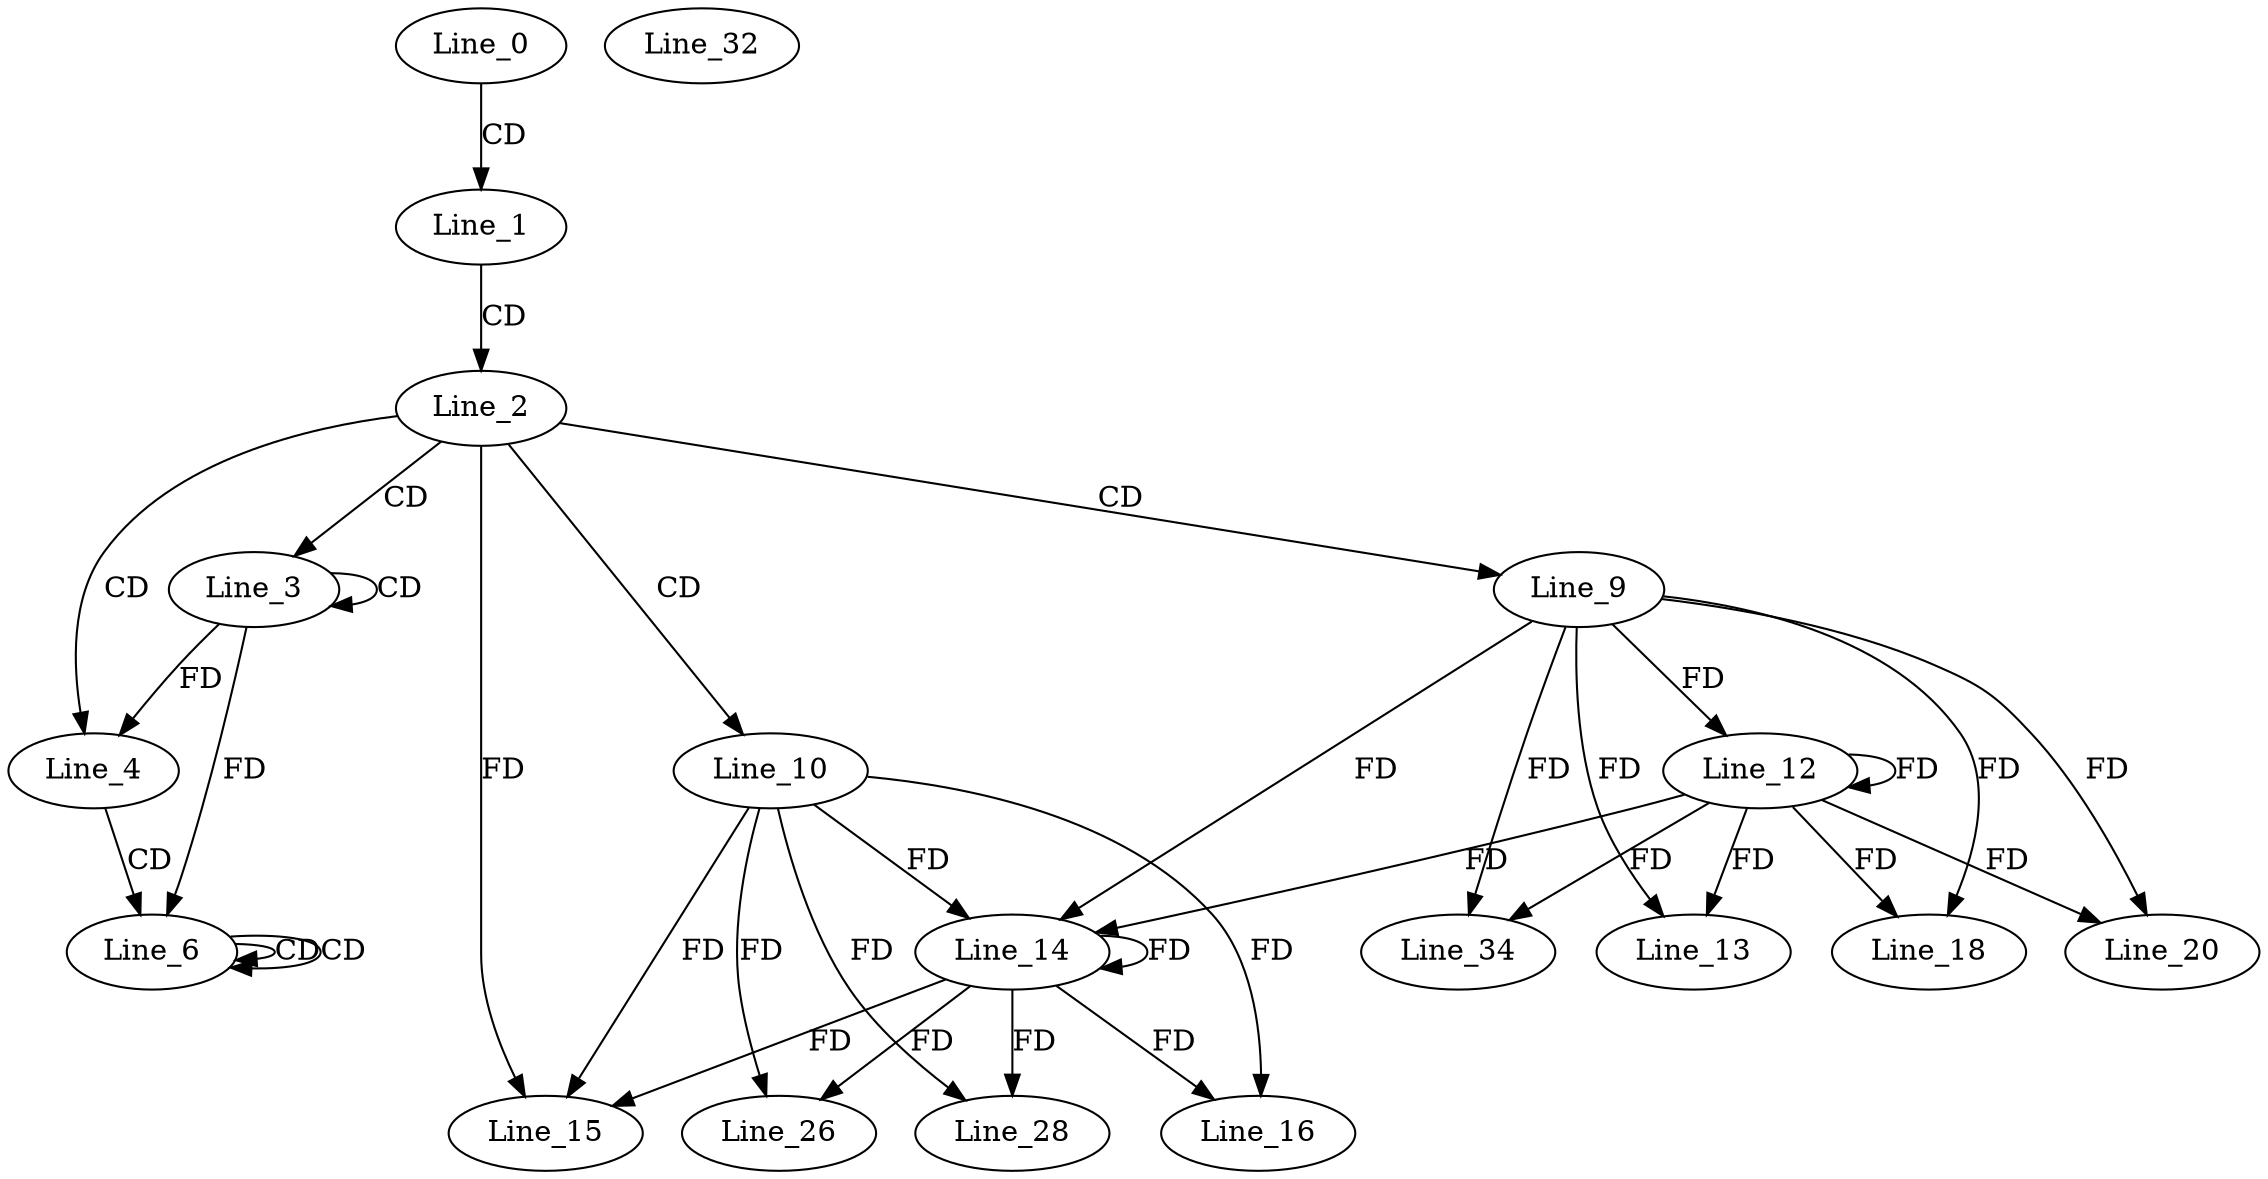 digraph G {
  Line_0;
  Line_1;
  Line_2;
  Line_3;
  Line_3;
  Line_4;
  Line_6;
  Line_6;
  Line_6;
  Line_9;
  Line_10;
  Line_12;
  Line_12;
  Line_13;
  Line_14;
  Line_14;
  Line_15;
  Line_16;
  Line_18;
  Line_20;
  Line_26;
  Line_28;
  Line_32;
  Line_34;
  Line_0 -> Line_1 [ label="CD" ];
  Line_1 -> Line_2 [ label="CD" ];
  Line_2 -> Line_3 [ label="CD" ];
  Line_3 -> Line_3 [ label="CD" ];
  Line_2 -> Line_4 [ label="CD" ];
  Line_3 -> Line_4 [ label="FD" ];
  Line_4 -> Line_6 [ label="CD" ];
  Line_6 -> Line_6 [ label="CD" ];
  Line_6 -> Line_6 [ label="CD" ];
  Line_3 -> Line_6 [ label="FD" ];
  Line_2 -> Line_9 [ label="CD" ];
  Line_2 -> Line_10 [ label="CD" ];
  Line_9 -> Line_12 [ label="FD" ];
  Line_12 -> Line_12 [ label="FD" ];
  Line_9 -> Line_13 [ label="FD" ];
  Line_12 -> Line_13 [ label="FD" ];
  Line_10 -> Line_14 [ label="FD" ];
  Line_14 -> Line_14 [ label="FD" ];
  Line_9 -> Line_14 [ label="FD" ];
  Line_12 -> Line_14 [ label="FD" ];
  Line_10 -> Line_15 [ label="FD" ];
  Line_14 -> Line_15 [ label="FD" ];
  Line_2 -> Line_15 [ label="FD" ];
  Line_10 -> Line_16 [ label="FD" ];
  Line_14 -> Line_16 [ label="FD" ];
  Line_9 -> Line_18 [ label="FD" ];
  Line_12 -> Line_18 [ label="FD" ];
  Line_9 -> Line_20 [ label="FD" ];
  Line_12 -> Line_20 [ label="FD" ];
  Line_10 -> Line_26 [ label="FD" ];
  Line_14 -> Line_26 [ label="FD" ];
  Line_10 -> Line_28 [ label="FD" ];
  Line_14 -> Line_28 [ label="FD" ];
  Line_9 -> Line_34 [ label="FD" ];
  Line_12 -> Line_34 [ label="FD" ];
}
